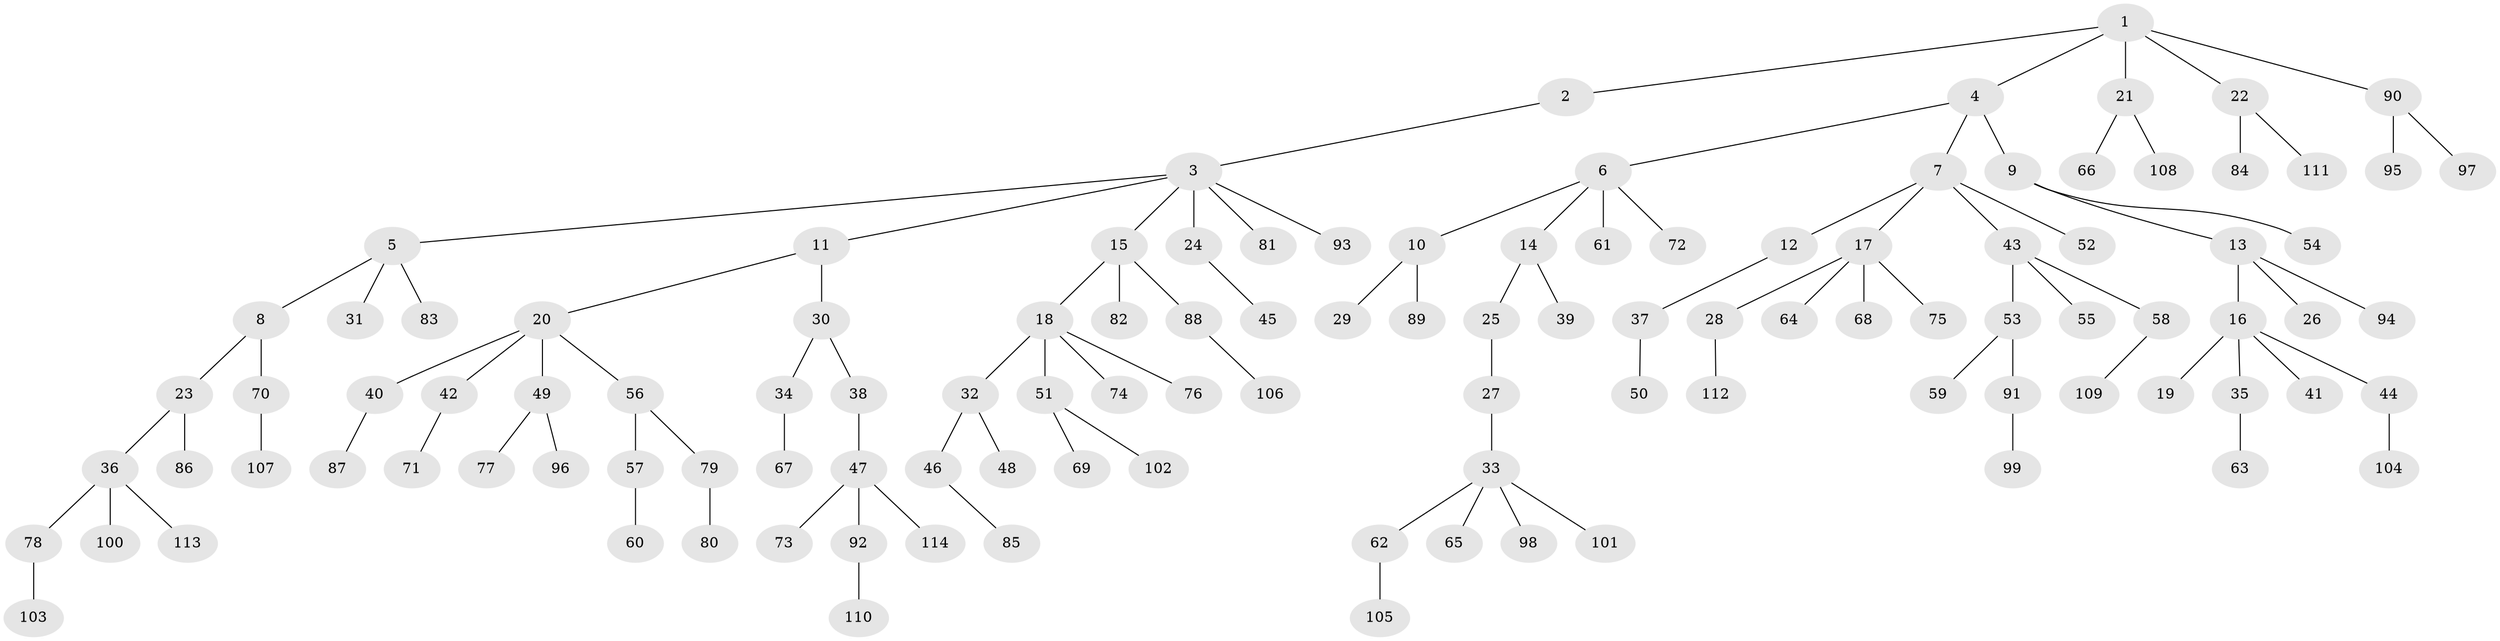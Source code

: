 // coarse degree distribution, {6: 0.02631578947368421, 2: 0.19736842105263158, 7: 0.013157894736842105, 3: 0.09210526315789473, 5: 0.06578947368421052, 4: 0.039473684210526314, 1: 0.5657894736842105}
// Generated by graph-tools (version 1.1) at 2025/42/03/06/25 10:42:05]
// undirected, 114 vertices, 113 edges
graph export_dot {
graph [start="1"]
  node [color=gray90,style=filled];
  1;
  2;
  3;
  4;
  5;
  6;
  7;
  8;
  9;
  10;
  11;
  12;
  13;
  14;
  15;
  16;
  17;
  18;
  19;
  20;
  21;
  22;
  23;
  24;
  25;
  26;
  27;
  28;
  29;
  30;
  31;
  32;
  33;
  34;
  35;
  36;
  37;
  38;
  39;
  40;
  41;
  42;
  43;
  44;
  45;
  46;
  47;
  48;
  49;
  50;
  51;
  52;
  53;
  54;
  55;
  56;
  57;
  58;
  59;
  60;
  61;
  62;
  63;
  64;
  65;
  66;
  67;
  68;
  69;
  70;
  71;
  72;
  73;
  74;
  75;
  76;
  77;
  78;
  79;
  80;
  81;
  82;
  83;
  84;
  85;
  86;
  87;
  88;
  89;
  90;
  91;
  92;
  93;
  94;
  95;
  96;
  97;
  98;
  99;
  100;
  101;
  102;
  103;
  104;
  105;
  106;
  107;
  108;
  109;
  110;
  111;
  112;
  113;
  114;
  1 -- 2;
  1 -- 4;
  1 -- 21;
  1 -- 22;
  1 -- 90;
  2 -- 3;
  3 -- 5;
  3 -- 11;
  3 -- 15;
  3 -- 24;
  3 -- 81;
  3 -- 93;
  4 -- 6;
  4 -- 7;
  4 -- 9;
  5 -- 8;
  5 -- 31;
  5 -- 83;
  6 -- 10;
  6 -- 14;
  6 -- 61;
  6 -- 72;
  7 -- 12;
  7 -- 17;
  7 -- 43;
  7 -- 52;
  8 -- 23;
  8 -- 70;
  9 -- 13;
  9 -- 54;
  10 -- 29;
  10 -- 89;
  11 -- 20;
  11 -- 30;
  12 -- 37;
  13 -- 16;
  13 -- 26;
  13 -- 94;
  14 -- 25;
  14 -- 39;
  15 -- 18;
  15 -- 82;
  15 -- 88;
  16 -- 19;
  16 -- 35;
  16 -- 41;
  16 -- 44;
  17 -- 28;
  17 -- 64;
  17 -- 68;
  17 -- 75;
  18 -- 32;
  18 -- 51;
  18 -- 74;
  18 -- 76;
  20 -- 40;
  20 -- 42;
  20 -- 49;
  20 -- 56;
  21 -- 66;
  21 -- 108;
  22 -- 84;
  22 -- 111;
  23 -- 36;
  23 -- 86;
  24 -- 45;
  25 -- 27;
  27 -- 33;
  28 -- 112;
  30 -- 34;
  30 -- 38;
  32 -- 46;
  32 -- 48;
  33 -- 62;
  33 -- 65;
  33 -- 98;
  33 -- 101;
  34 -- 67;
  35 -- 63;
  36 -- 78;
  36 -- 100;
  36 -- 113;
  37 -- 50;
  38 -- 47;
  40 -- 87;
  42 -- 71;
  43 -- 53;
  43 -- 55;
  43 -- 58;
  44 -- 104;
  46 -- 85;
  47 -- 73;
  47 -- 92;
  47 -- 114;
  49 -- 77;
  49 -- 96;
  51 -- 69;
  51 -- 102;
  53 -- 59;
  53 -- 91;
  56 -- 57;
  56 -- 79;
  57 -- 60;
  58 -- 109;
  62 -- 105;
  70 -- 107;
  78 -- 103;
  79 -- 80;
  88 -- 106;
  90 -- 95;
  90 -- 97;
  91 -- 99;
  92 -- 110;
}
